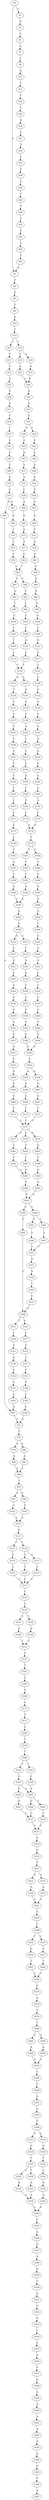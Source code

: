 strict digraph  {
	S0 -> S1 [ label = G ];
	S0 -> S2 [ label = G ];
	S1 -> S3 [ label = G ];
	S2 -> S4 [ label = T ];
	S3 -> S5 [ label = A ];
	S4 -> S6 [ label = G ];
	S5 -> S7 [ label = A ];
	S6 -> S8 [ label = T ];
	S7 -> S9 [ label = C ];
	S8 -> S10 [ label = G ];
	S9 -> S11 [ label = A ];
	S10 -> S12 [ label = C ];
	S11 -> S13 [ label = T ];
	S12 -> S14 [ label = C ];
	S12 -> S15 [ label = T ];
	S13 -> S16 [ label = C ];
	S14 -> S17 [ label = T ];
	S15 -> S18 [ label = C ];
	S15 -> S19 [ label = A ];
	S16 -> S20 [ label = T ];
	S17 -> S21 [ label = C ];
	S18 -> S22 [ label = A ];
	S19 -> S23 [ label = A ];
	S20 -> S24 [ label = A ];
	S21 -> S25 [ label = G ];
	S22 -> S26 [ label = G ];
	S23 -> S26 [ label = G ];
	S24 -> S27 [ label = C ];
	S25 -> S28 [ label = G ];
	S26 -> S29 [ label = A ];
	S27 -> S30 [ label = T ];
	S28 -> S31 [ label = A ];
	S29 -> S32 [ label = A ];
	S30 -> S33 [ label = T ];
	S31 -> S34 [ label = C ];
	S32 -> S35 [ label = A ];
	S33 -> S36 [ label = C ];
	S34 -> S37 [ label = C ];
	S35 -> S38 [ label = T ];
	S35 -> S39 [ label = G ];
	S36 -> S40 [ label = C ];
	S37 -> S41 [ label = G ];
	S38 -> S42 [ label = A ];
	S39 -> S43 [ label = A ];
	S40 -> S44 [ label = C ];
	S41 -> S45 [ label = G ];
	S42 -> S46 [ label = G ];
	S43 -> S47 [ label = A ];
	S44 -> S48 [ label = T ];
	S45 -> S49 [ label = T ];
	S46 -> S50 [ label = A ];
	S47 -> S51 [ label = A ];
	S48 -> S52 [ label = T ];
	S49 -> S53 [ label = A ];
	S50 -> S54 [ label = G ];
	S51 -> S55 [ label = A ];
	S52 -> S56 [ label = T ];
	S53 -> S57 [ label = G ];
	S54 -> S58 [ label = A ];
	S55 -> S59 [ label = C ];
	S56 -> S60 [ label = C ];
	S57 -> S61 [ label = A ];
	S57 -> S62 [ label = A ];
	S58 -> S63 [ label = G ];
	S59 -> S64 [ label = A ];
	S60 -> S65 [ label = T ];
	S61 -> S66 [ label = C ];
	S62 -> S67 [ label = G ];
	S63 -> S68 [ label = A ];
	S64 -> S69 [ label = G ];
	S65 -> S2 [ label = G ];
	S66 -> S70 [ label = T ];
	S67 -> S71 [ label = G ];
	S68 -> S72 [ label = G ];
	S69 -> S73 [ label = A ];
	S70 -> S74 [ label = T ];
	S71 -> S75 [ label = T ];
	S72 -> S76 [ label = G ];
	S73 -> S77 [ label = A ];
	S74 -> S78 [ label = C ];
	S75 -> S79 [ label = A ];
	S75 -> S80 [ label = G ];
	S76 -> S81 [ label = G ];
	S77 -> S82 [ label = C ];
	S78 -> S83 [ label = T ];
	S79 -> S84 [ label = A ];
	S80 -> S85 [ label = A ];
	S81 -> S86 [ label = A ];
	S82 -> S83 [ label = T ];
	S83 -> S87 [ label = T ];
	S83 -> S88 [ label = C ];
	S84 -> S89 [ label = A ];
	S85 -> S89 [ label = A ];
	S86 -> S90 [ label = G ];
	S87 -> S91 [ label = G ];
	S88 -> S92 [ label = T ];
	S89 -> S93 [ label = C ];
	S90 -> S94 [ label = G ];
	S91 -> S95 [ label = T ];
	S92 -> S96 [ label = C ];
	S93 -> S97 [ label = A ];
	S93 -> S98 [ label = G ];
	S94 -> S99 [ label = A ];
	S95 -> S100 [ label = C ];
	S96 -> S101 [ label = C ];
	S97 -> S102 [ label = G ];
	S98 -> S103 [ label = G ];
	S99 -> S104 [ label = G ];
	S100 -> S105 [ label = T ];
	S101 -> S106 [ label = C ];
	S102 -> S107 [ label = A ];
	S103 -> S107 [ label = A ];
	S104 -> S108 [ label = C ];
	S105 -> S109 [ label = T ];
	S106 -> S110 [ label = A ];
	S107 -> S111 [ label = G ];
	S108 -> S112 [ label = G ];
	S109 -> S113 [ label = C ];
	S110 -> S114 [ label = C ];
	S111 -> S115 [ label = C ];
	S111 -> S116 [ label = T ];
	S112 -> S117 [ label = A ];
	S113 -> S118 [ label = T ];
	S114 -> S118 [ label = T ];
	S115 -> S119 [ label = A ];
	S116 -> S120 [ label = C ];
	S116 -> S121 [ label = G ];
	S117 -> S122 [ label = T ];
	S118 -> S123 [ label = G ];
	S118 -> S124 [ label = A ];
	S119 -> S125 [ label = T ];
	S120 -> S126 [ label = T ];
	S121 -> S127 [ label = T ];
	S122 -> S128 [ label = C ];
	S123 -> S129 [ label = T ];
	S124 -> S130 [ label = A ];
	S125 -> S131 [ label = C ];
	S126 -> S131 [ label = C ];
	S127 -> S131 [ label = C ];
	S128 -> S132 [ label = G ];
	S129 -> S133 [ label = T ];
	S130 -> S134 [ label = G ];
	S131 -> S135 [ label = C ];
	S132 -> S136 [ label = G ];
	S133 -> S137 [ label = T ];
	S134 -> S138 [ label = A ];
	S135 -> S139 [ label = T ];
	S136 -> S140 [ label = T ];
	S137 -> S141 [ label = T ];
	S138 -> S142 [ label = A ];
	S139 -> S143 [ label = C ];
	S139 -> S144 [ label = T ];
	S140 -> S145 [ label = C ];
	S141 -> S146 [ label = C ];
	S142 -> S147 [ label = C ];
	S143 -> S148 [ label = A ];
	S144 -> S149 [ label = A ];
	S145 -> S150 [ label = A ];
	S146 -> S151 [ label = T ];
	S147 -> S152 [ label = C ];
	S148 -> S153 [ label = T ];
	S149 -> S153 [ label = T ];
	S150 -> S154 [ label = A ];
	S151 -> S155 [ label = C ];
	S152 -> S156 [ label = T ];
	S153 -> S157 [ label = C ];
	S154 -> S158 [ label = A ];
	S155 -> S159 [ label = C ];
	S156 -> S160 [ label = A ];
	S157 -> S161 [ label = T ];
	S158 -> S162 [ label = A ];
	S159 -> S163 [ label = T ];
	S160 -> S164 [ label = C ];
	S161 -> S165 [ label = C ];
	S162 -> S166 [ label = A ];
	S163 -> S167 [ label = C ];
	S164 -> S168 [ label = T ];
	S165 -> S169 [ label = C ];
	S166 -> S170 [ label = A ];
	S167 -> S171 [ label = C ];
	S168 -> S172 [ label = C ];
	S169 -> S173 [ label = T ];
	S170 -> S174 [ label = C ];
	S171 -> S175 [ label = C ];
	S172 -> S176 [ label = A ];
	S173 -> S177 [ label = C ];
	S174 -> S176 [ label = A ];
	S175 -> S178 [ label = C ];
	S176 -> S179 [ label = T ];
	S177 -> S180 [ label = C ];
	S178 -> S181 [ label = T ];
	S179 -> S182 [ label = C ];
	S179 -> S183 [ label = T ];
	S180 -> S184 [ label = T ];
	S181 -> S185 [ label = A ];
	S182 -> S186 [ label = T ];
	S183 -> S187 [ label = T ];
	S184 -> S188 [ label = T ];
	S185 -> S189 [ label = C ];
	S186 -> S190 [ label = A ];
	S187 -> S191 [ label = T ];
	S188 -> S192 [ label = C ];
	S188 -> S193 [ label = T ];
	S189 -> S194 [ label = A ];
	S190 -> S195 [ label = G ];
	S191 -> S196 [ label = A ];
	S192 -> S197 [ label = C ];
	S193 -> S198 [ label = C ];
	S194 -> S199 [ label = G ];
	S195 -> S200 [ label = A ];
	S196 -> S199 [ label = G ];
	S197 -> S201 [ label = A ];
	S197 -> S202 [ label = G ];
	S198 -> S201 [ label = A ];
	S199 -> S203 [ label = A ];
	S200 -> S204 [ label = A ];
	S201 -> S205 [ label = C ];
	S201 -> S206 [ label = G ];
	S202 -> S207 [ label = G ];
	S203 -> S208 [ label = A ];
	S204 -> S209 [ label = T ];
	S205 -> S210 [ label = C ];
	S206 -> S211 [ label = C ];
	S207 -> S211 [ label = C ];
	S208 -> S212 [ label = C ];
	S208 -> S213 [ label = G ];
	S209 -> S214 [ label = G ];
	S210 -> S215 [ label = A ];
	S211 -> S215 [ label = A ];
	S212 -> S216 [ label = T ];
	S213 -> S217 [ label = G ];
	S214 -> S218 [ label = A ];
	S215 -> S219 [ label = G ];
	S216 -> S220 [ label = A ];
	S217 -> S221 [ label = G ];
	S218 -> S222 [ label = A ];
	S219 -> S223 [ label = G ];
	S220 -> S224 [ label = A ];
	S221 -> S225 [ label = A ];
	S222 -> S226 [ label = C ];
	S223 -> S227 [ label = T ];
	S224 -> S228 [ label = C ];
	S225 -> S229 [ label = A ];
	S226 -> S230 [ label = C ];
	S227 -> S231 [ label = G ];
	S227 -> S232 [ label = A ];
	S228 -> S233 [ label = A ];
	S229 -> S234 [ label = G ];
	S230 -> S235 [ label = C ];
	S231 -> S236 [ label = G ];
	S232 -> S237 [ label = G ];
	S233 -> S238 [ label = C ];
	S234 -> S239 [ label = G ];
	S235 -> S240 [ label = T ];
	S236 -> S241 [ label = G ];
	S237 -> S241 [ label = G ];
	S238 -> S242 [ label = G ];
	S239 -> S243 [ label = A ];
	S240 -> S244 [ label = C ];
	S241 -> S245 [ label = G ];
	S242 -> S246 [ label = A ];
	S243 -> S247 [ label = G ];
	S244 -> S248 [ label = A ];
	S245 -> S249 [ label = T ];
	S246 -> S250 [ label = A ];
	S247 -> S251 [ label = G ];
	S248 -> S250 [ label = A ];
	S249 -> S252 [ label = T ];
	S249 -> S253 [ label = C ];
	S250 -> S254 [ label = C ];
	S251 -> S255 [ label = G ];
	S252 -> S256 [ label = G ];
	S253 -> S257 [ label = A ];
	S254 -> S258 [ label = G ];
	S254 -> S259 [ label = A ];
	S255 -> S260 [ label = A ];
	S256 -> S261 [ label = T ];
	S257 -> S262 [ label = T ];
	S258 -> S263 [ label = G ];
	S259 -> S264 [ label = A ];
	S260 -> S265 [ label = G ];
	S261 -> S266 [ label = C ];
	S262 -> S266 [ label = C ];
	S263 -> S267 [ label = A ];
	S264 -> S268 [ label = C ];
	S265 -> S269 [ label = G ];
	S266 -> S270 [ label = C ];
	S267 -> S271 [ label = T ];
	S268 -> S272 [ label = T ];
	S269 -> S273 [ label = T ];
	S270 -> S274 [ label = A ];
	S271 -> S275 [ label = C ];
	S272 -> S275 [ label = C ];
	S273 -> S275 [ label = C ];
	S274 -> S276 [ label = T ];
	S275 -> S277 [ label = A ];
	S275 -> S278 [ label = C ];
	S275 -> S279 [ label = G ];
	S276 -> S280 [ label = T ];
	S277 -> S281 [ label = C ];
	S278 -> S282 [ label = T ];
	S279 -> S283 [ label = G ];
	S280 -> S284 [ label = C ];
	S280 -> S285 [ label = G ];
	S281 -> S286 [ label = C ];
	S282 -> S287 [ label = C ];
	S283 -> S288 [ label = T ];
	S284 -> S289 [ label = A ];
	S285 -> S290 [ label = A ];
	S286 -> S291 [ label = G ];
	S287 -> S291 [ label = G ];
	S288 -> S292 [ label = A ];
	S289 -> S293 [ label = C ];
	S290 -> S293 [ label = C ];
	S291 -> S294 [ label = G ];
	S292 -> S295 [ label = G ];
	S293 -> S296 [ label = C ];
	S294 -> S297 [ label = G ];
	S295 -> S297 [ label = G ];
	S296 -> S298 [ label = T ];
	S297 -> S299 [ label = G ];
	S297 -> S300 [ label = A ];
	S298 -> S301 [ label = G ];
	S299 -> S302 [ label = G ];
	S299 -> S303 [ label = T ];
	S300 -> S304 [ label = C ];
	S301 -> S305 [ label = G ];
	S302 -> S306 [ label = T ];
	S303 -> S307 [ label = T ];
	S304 -> S308 [ label = C ];
	S305 -> S309 [ label = T ];
	S306 -> S310 [ label = C ];
	S307 -> S310 [ label = C ];
	S308 -> S311 [ label = T ];
	S308 -> S312 [ label = A ];
	S309 -> S313 [ label = A ];
	S309 -> S314 [ label = G ];
	S310 -> S315 [ label = A ];
	S311 -> S316 [ label = T ];
	S312 -> S317 [ label = C ];
	S313 -> S318 [ label = G ];
	S314 -> S319 [ label = G ];
	S315 -> S320 [ label = A ];
	S316 -> S321 [ label = A ];
	S317 -> S322 [ label = C ];
	S318 -> S323 [ label = C ];
	S319 -> S324 [ label = T ];
	S320 -> S325 [ label = T ];
	S321 -> S326 [ label = G ];
	S322 -> S327 [ label = A ];
	S323 -> S328 [ label = C ];
	S323 -> S329 [ label = T ];
	S324 -> S330 [ label = C ];
	S325 -> S331 [ label = C ];
	S326 -> S332 [ label = A ];
	S327 -> S333 [ label = C ];
	S328 -> S334 [ label = A ];
	S329 -> S335 [ label = A ];
	S330 -> S336 [ label = G ];
	S331 -> S308 [ label = C ];
	S332 -> S337 [ label = G ];
	S333 -> S338 [ label = G ];
	S334 -> S339 [ label = A ];
	S335 -> S339 [ label = A ];
	S336 -> S340 [ label = A ];
	S337 -> S341 [ label = A ];
	S338 -> S342 [ label = T ];
	S339 -> S343 [ label = G ];
	S340 -> S343 [ label = G ];
	S341 -> S67 [ label = G ];
	S342 -> S344 [ label = G ];
	S343 -> S345 [ label = T ];
	S344 -> S71 [ label = G ];
	S345 -> S346 [ label = A ];
	S346 -> S347 [ label = G ];
	S347 -> S348 [ label = A ];
	S348 -> S349 [ label = G ];
	S349 -> S350 [ label = T ];
	S350 -> S351 [ label = G ];
	S351 -> S352 [ label = G ];
	S352 -> S353 [ label = G ];
	S353 -> S354 [ label = C ];
	S354 -> S355 [ label = C ];
	S355 -> S356 [ label = G ];
	S356 -> S357 [ label = A ];
	S357 -> S358 [ label = A ];
	S358 -> S359 [ label = G ];
	S359 -> S360 [ label = A ];
	S360 -> S361 [ label = A ];
	S361 -> S362 [ label = A ];
	S362 -> S363 [ label = A ];
	S363 -> S364 [ label = G ];
	S364 -> S365 [ label = A ];
	S365 -> S366 [ label = G ];
	S366 -> S367 [ label = A ];
}
